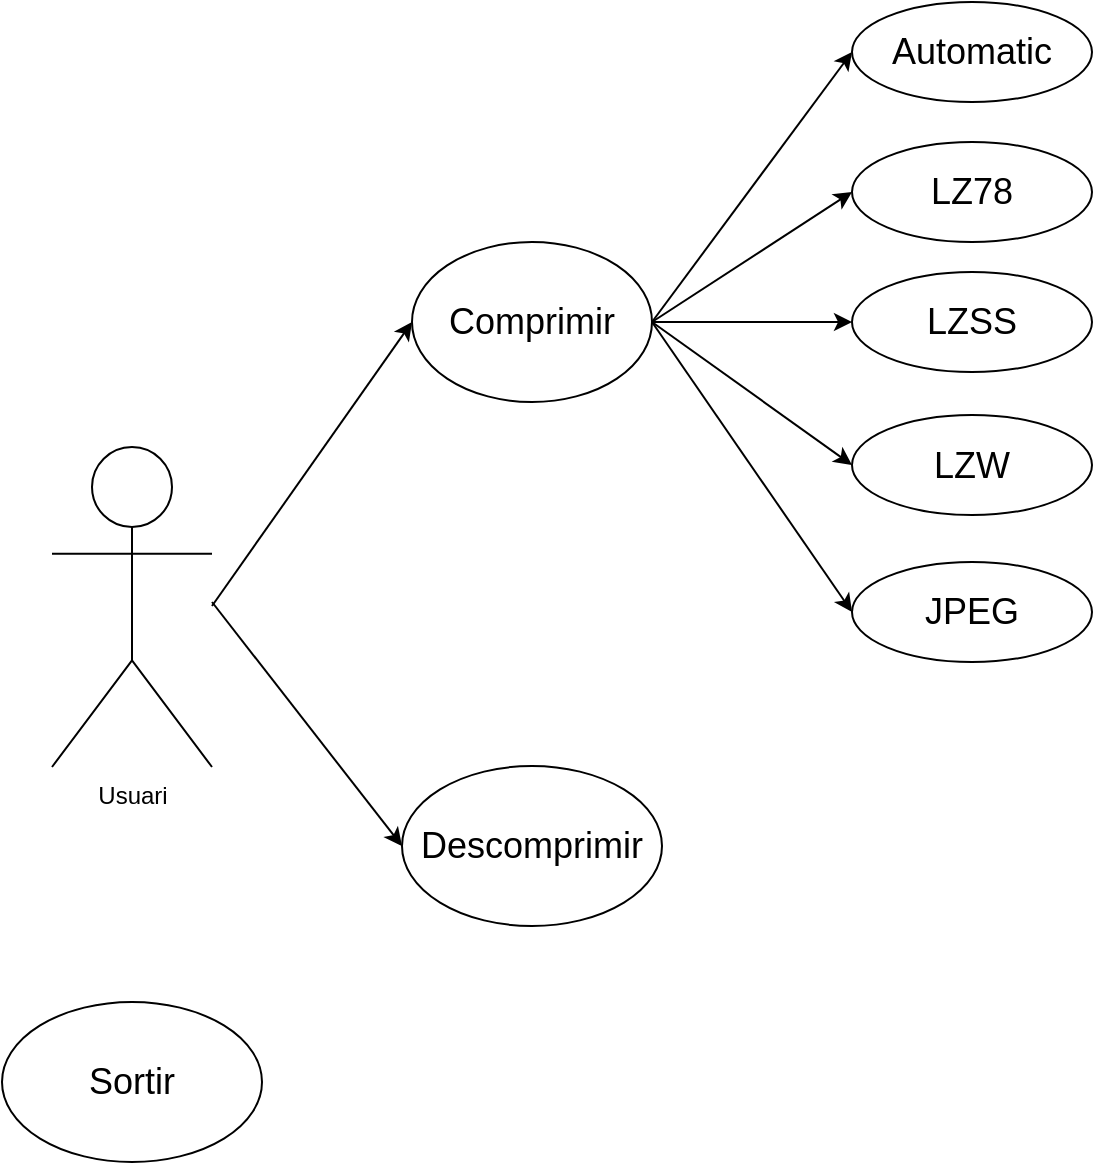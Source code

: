 <mxfile version="12.1.0" pages="1"><diagram id="N_m1TC033i3HVvQG0fk4" name="Page-1"><mxGraphModel dx="1435" dy="725" grid="1" gridSize="10" guides="1" tooltips="1" connect="1" arrows="1" fold="1" page="1" pageScale="1" pageWidth="1169" pageHeight="827" math="0" shadow="0"><root><mxCell id="0"/><mxCell id="1" parent="0"/><mxCell id="JNhCwLgpb-yvcA_PWpnf-1" value="Usuari" style="shape=umlActor;verticalLabelPosition=bottom;labelBackgroundColor=#ffffff;verticalAlign=top;html=1;outlineConnect=0;" vertex="1" parent="1"><mxGeometry x="50" y="332.5" width="80" height="160" as="geometry"/></mxCell><mxCell id="JNhCwLgpb-yvcA_PWpnf-4" value="" style="endArrow=classic;html=1;entryX=0;entryY=0.5;entryDx=0;entryDy=0;" edge="1" parent="1" target="JNhCwLgpb-yvcA_PWpnf-5"><mxGeometry width="50" height="50" relative="1" as="geometry"><mxPoint x="130" y="412" as="sourcePoint"/><mxPoint x="230" y="270" as="targetPoint"/></mxGeometry></mxCell><mxCell id="JNhCwLgpb-yvcA_PWpnf-5" value="&lt;font style=&quot;font-size: 18px&quot;&gt;Comprimir&lt;/font&gt;" style="ellipse;whiteSpace=wrap;html=1;" vertex="1" parent="1"><mxGeometry x="230" y="230" width="120" height="80" as="geometry"/></mxCell><mxCell id="JNhCwLgpb-yvcA_PWpnf-6" value="&lt;font style=&quot;font-size: 18px&quot;&gt;Automatic&lt;/font&gt;" style="ellipse;whiteSpace=wrap;html=1;" vertex="1" parent="1"><mxGeometry x="450" y="110" width="120" height="50" as="geometry"/></mxCell><mxCell id="JNhCwLgpb-yvcA_PWpnf-7" value="&lt;font style=&quot;font-size: 18px&quot;&gt;LZ78&lt;br&gt;&lt;/font&gt;" style="ellipse;whiteSpace=wrap;html=1;" vertex="1" parent="1"><mxGeometry x="450" y="180" width="120" height="50" as="geometry"/></mxCell><mxCell id="JNhCwLgpb-yvcA_PWpnf-8" value="&lt;font style=&quot;font-size: 18px&quot;&gt;LZW&lt;br&gt;&lt;/font&gt;" style="ellipse;whiteSpace=wrap;html=1;" vertex="1" parent="1"><mxGeometry x="450" y="316.5" width="120" height="50" as="geometry"/></mxCell><mxCell id="JNhCwLgpb-yvcA_PWpnf-9" value="&lt;font style=&quot;font-size: 18px&quot;&gt;JPEG&lt;br&gt;&lt;/font&gt;" style="ellipse;whiteSpace=wrap;html=1;" vertex="1" parent="1"><mxGeometry x="450" y="390" width="120" height="50" as="geometry"/></mxCell><mxCell id="JNhCwLgpb-yvcA_PWpnf-10" value="" style="endArrow=classic;html=1;entryX=0;entryY=0.5;entryDx=0;entryDy=0;exitX=1;exitY=0.5;exitDx=0;exitDy=0;" edge="1" parent="1" source="JNhCwLgpb-yvcA_PWpnf-5" target="JNhCwLgpb-yvcA_PWpnf-6"><mxGeometry width="50" height="50" relative="1" as="geometry"><mxPoint x="140" y="422" as="sourcePoint"/><mxPoint x="240" y="280" as="targetPoint"/></mxGeometry></mxCell><mxCell id="JNhCwLgpb-yvcA_PWpnf-11" value="" style="endArrow=classic;html=1;entryX=0;entryY=0.5;entryDx=0;entryDy=0;exitX=1;exitY=0.5;exitDx=0;exitDy=0;" edge="1" parent="1" source="JNhCwLgpb-yvcA_PWpnf-5" target="JNhCwLgpb-yvcA_PWpnf-7"><mxGeometry width="50" height="50" relative="1" as="geometry"><mxPoint x="360" y="280" as="sourcePoint"/><mxPoint x="460" y="175" as="targetPoint"/></mxGeometry></mxCell><mxCell id="JNhCwLgpb-yvcA_PWpnf-12" value="" style="endArrow=classic;html=1;entryX=0;entryY=0.5;entryDx=0;entryDy=0;exitX=1;exitY=0.5;exitDx=0;exitDy=0;" edge="1" parent="1" source="JNhCwLgpb-yvcA_PWpnf-5" target="JNhCwLgpb-yvcA_PWpnf-8"><mxGeometry width="50" height="50" relative="1" as="geometry"><mxPoint x="360" y="280" as="sourcePoint"/><mxPoint x="460" y="245" as="targetPoint"/></mxGeometry></mxCell><mxCell id="JNhCwLgpb-yvcA_PWpnf-13" value="" style="endArrow=classic;html=1;entryX=0;entryY=0.5;entryDx=0;entryDy=0;exitX=1;exitY=0.5;exitDx=0;exitDy=0;" edge="1" parent="1" source="JNhCwLgpb-yvcA_PWpnf-5" target="JNhCwLgpb-yvcA_PWpnf-9"><mxGeometry width="50" height="50" relative="1" as="geometry"><mxPoint x="350" y="315" as="sourcePoint"/><mxPoint x="450" y="350" as="targetPoint"/></mxGeometry></mxCell><mxCell id="JNhCwLgpb-yvcA_PWpnf-14" value="&lt;font style=&quot;font-size: 18px&quot;&gt;Descomprimir&lt;/font&gt;" style="ellipse;whiteSpace=wrap;html=1;" vertex="1" parent="1"><mxGeometry x="225" y="492" width="130" height="80" as="geometry"/></mxCell><mxCell id="JNhCwLgpb-yvcA_PWpnf-17" value="" style="endArrow=classic;html=1;entryX=0;entryY=0.5;entryDx=0;entryDy=0;" edge="1" parent="1" target="JNhCwLgpb-yvcA_PWpnf-14"><mxGeometry width="50" height="50" relative="1" as="geometry"><mxPoint x="130" y="410" as="sourcePoint"/><mxPoint x="240" y="280" as="targetPoint"/></mxGeometry></mxCell><mxCell id="JNhCwLgpb-yvcA_PWpnf-18" value="&lt;font style=&quot;font-size: 18px&quot;&gt;Sortir&lt;/font&gt;" style="ellipse;whiteSpace=wrap;html=1;" vertex="1" parent="1"><mxGeometry x="25" y="610" width="130" height="80" as="geometry"/></mxCell><mxCell id="JNhCwLgpb-yvcA_PWpnf-19" value="&lt;font style=&quot;font-size: 18px&quot;&gt;LZSS&lt;br&gt;&lt;/font&gt;" style="ellipse;whiteSpace=wrap;html=1;" vertex="1" parent="1"><mxGeometry x="450" y="245" width="120" height="50" as="geometry"/></mxCell><mxCell id="JNhCwLgpb-yvcA_PWpnf-20" value="" style="endArrow=classic;html=1;entryX=0;entryY=0.5;entryDx=0;entryDy=0;exitX=1;exitY=0.5;exitDx=0;exitDy=0;" edge="1" parent="1" source="JNhCwLgpb-yvcA_PWpnf-5" target="JNhCwLgpb-yvcA_PWpnf-19"><mxGeometry width="50" height="50" relative="1" as="geometry"><mxPoint x="360" y="280" as="sourcePoint"/><mxPoint x="460" y="215" as="targetPoint"/></mxGeometry></mxCell></root></mxGraphModel></diagram></mxfile>